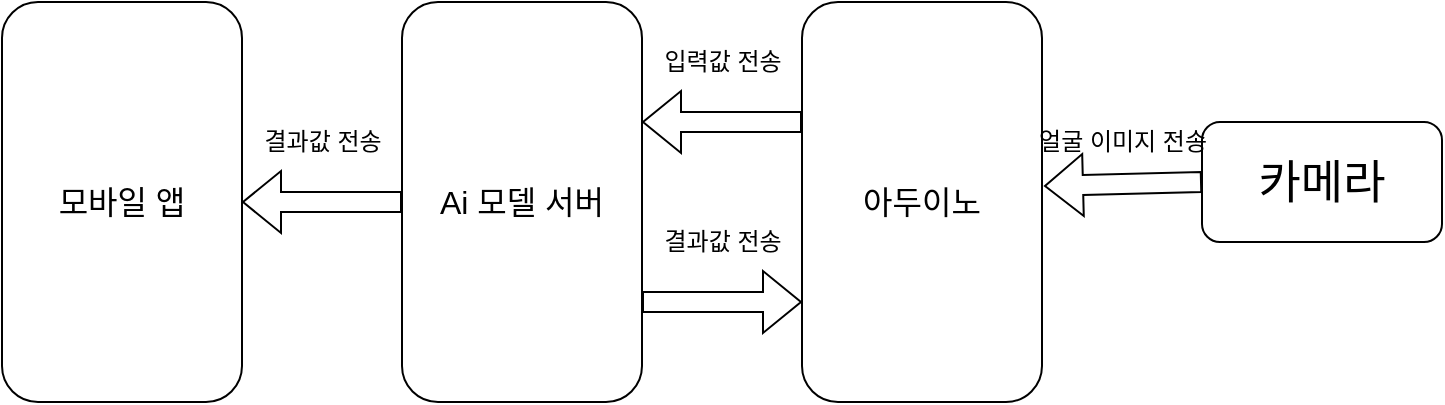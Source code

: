 <mxfile version="24.7.17">
  <diagram name="페이지-1" id="Mf7tYMGVgN6kYsE0G8Oj">
    <mxGraphModel dx="703" dy="446" grid="1" gridSize="10" guides="1" tooltips="1" connect="1" arrows="1" fold="1" page="1" pageScale="1" pageWidth="827" pageHeight="1169" math="0" shadow="0">
      <root>
        <mxCell id="0" />
        <mxCell id="1" parent="0" />
        <mxCell id="6Ko0oAQqLnhYjmOpt7fq-1" value="모바일 앱" style="whiteSpace=wrap;html=1;fontSize=16;rounded=1;" vertex="1" parent="1">
          <mxGeometry x="120" y="200" width="120" height="200" as="geometry" />
        </mxCell>
        <mxCell id="6Ko0oAQqLnhYjmOpt7fq-3" value="Ai 모델 서버" style="whiteSpace=wrap;html=1;fontSize=16;rounded=1;" vertex="1" parent="1">
          <mxGeometry x="320" y="200" width="120" height="200" as="geometry" />
        </mxCell>
        <mxCell id="6Ko0oAQqLnhYjmOpt7fq-4" value="아두이노" style="whiteSpace=wrap;html=1;fontSize=16;rounded=1;" vertex="1" parent="1">
          <mxGeometry x="520" y="200" width="120" height="200" as="geometry" />
        </mxCell>
        <mxCell id="6Ko0oAQqLnhYjmOpt7fq-5" value="카메라" style="rounded=1;whiteSpace=wrap;html=1;fontSize=23;" vertex="1" parent="1">
          <mxGeometry x="720" y="260" width="120" height="60" as="geometry" />
        </mxCell>
        <mxCell id="6Ko0oAQqLnhYjmOpt7fq-8" value="" style="shape=flexArrow;endArrow=classic;html=1;rounded=0;entryX=0;entryY=0.75;entryDx=0;entryDy=0;exitX=1;exitY=0.75;exitDx=0;exitDy=0;" edge="1" parent="1" source="6Ko0oAQqLnhYjmOpt7fq-3" target="6Ko0oAQqLnhYjmOpt7fq-4">
          <mxGeometry width="50" height="50" relative="1" as="geometry">
            <mxPoint x="440" y="360" as="sourcePoint" />
            <mxPoint x="520" y="363" as="targetPoint" />
          </mxGeometry>
        </mxCell>
        <mxCell id="6Ko0oAQqLnhYjmOpt7fq-9" value="" style="shape=flexArrow;endArrow=classic;html=1;rounded=0;exitX=0;exitY=0.5;exitDx=0;exitDy=0;" edge="1" parent="1" source="6Ko0oAQqLnhYjmOpt7fq-5">
          <mxGeometry width="50" height="50" relative="1" as="geometry">
            <mxPoint x="680" y="290" as="sourcePoint" />
            <mxPoint x="641" y="292" as="targetPoint" />
          </mxGeometry>
        </mxCell>
        <mxCell id="6Ko0oAQqLnhYjmOpt7fq-12" value="" style="shape=flexArrow;endArrow=classic;html=1;rounded=0;entryX=1;entryY=0.5;entryDx=0;entryDy=0;exitX=0;exitY=0.5;exitDx=0;exitDy=0;" edge="1" parent="1" source="6Ko0oAQqLnhYjmOpt7fq-3" target="6Ko0oAQqLnhYjmOpt7fq-1">
          <mxGeometry width="50" height="50" relative="1" as="geometry">
            <mxPoint x="260" y="350" as="sourcePoint" />
            <mxPoint x="310" y="300" as="targetPoint" />
          </mxGeometry>
        </mxCell>
        <mxCell id="6Ko0oAQqLnhYjmOpt7fq-15" value="" style="shape=flexArrow;endArrow=classic;html=1;rounded=0;entryX=1;entryY=0.5;entryDx=0;entryDy=0;exitX=0;exitY=0.5;exitDx=0;exitDy=0;" edge="1" parent="1">
          <mxGeometry width="50" height="50" relative="1" as="geometry">
            <mxPoint x="520" y="260" as="sourcePoint" />
            <mxPoint x="440" y="260" as="targetPoint" />
          </mxGeometry>
        </mxCell>
        <mxCell id="6Ko0oAQqLnhYjmOpt7fq-18" value="결과값 전송" style="text;strokeColor=none;fillColor=none;html=1;fontSize=12;fontStyle=0;verticalAlign=middle;align=center;" vertex="1" parent="1">
          <mxGeometry x="230" y="250" width="100" height="40" as="geometry" />
        </mxCell>
        <mxCell id="6Ko0oAQqLnhYjmOpt7fq-19" value="입력값 전송" style="text;strokeColor=none;fillColor=none;html=1;fontSize=12;fontStyle=0;verticalAlign=middle;align=center;" vertex="1" parent="1">
          <mxGeometry x="430" y="210" width="100" height="40" as="geometry" />
        </mxCell>
        <mxCell id="6Ko0oAQqLnhYjmOpt7fq-20" value="결과값 전송" style="text;strokeColor=none;fillColor=none;html=1;fontSize=12;fontStyle=0;verticalAlign=middle;align=center;" vertex="1" parent="1">
          <mxGeometry x="430" y="300" width="100" height="40" as="geometry" />
        </mxCell>
        <mxCell id="6Ko0oAQqLnhYjmOpt7fq-21" value="얼굴 이미지 전송" style="text;strokeColor=none;fillColor=none;html=1;fontSize=12;fontStyle=0;verticalAlign=middle;align=center;" vertex="1" parent="1">
          <mxGeometry x="630" y="250" width="100" height="40" as="geometry" />
        </mxCell>
      </root>
    </mxGraphModel>
  </diagram>
</mxfile>
